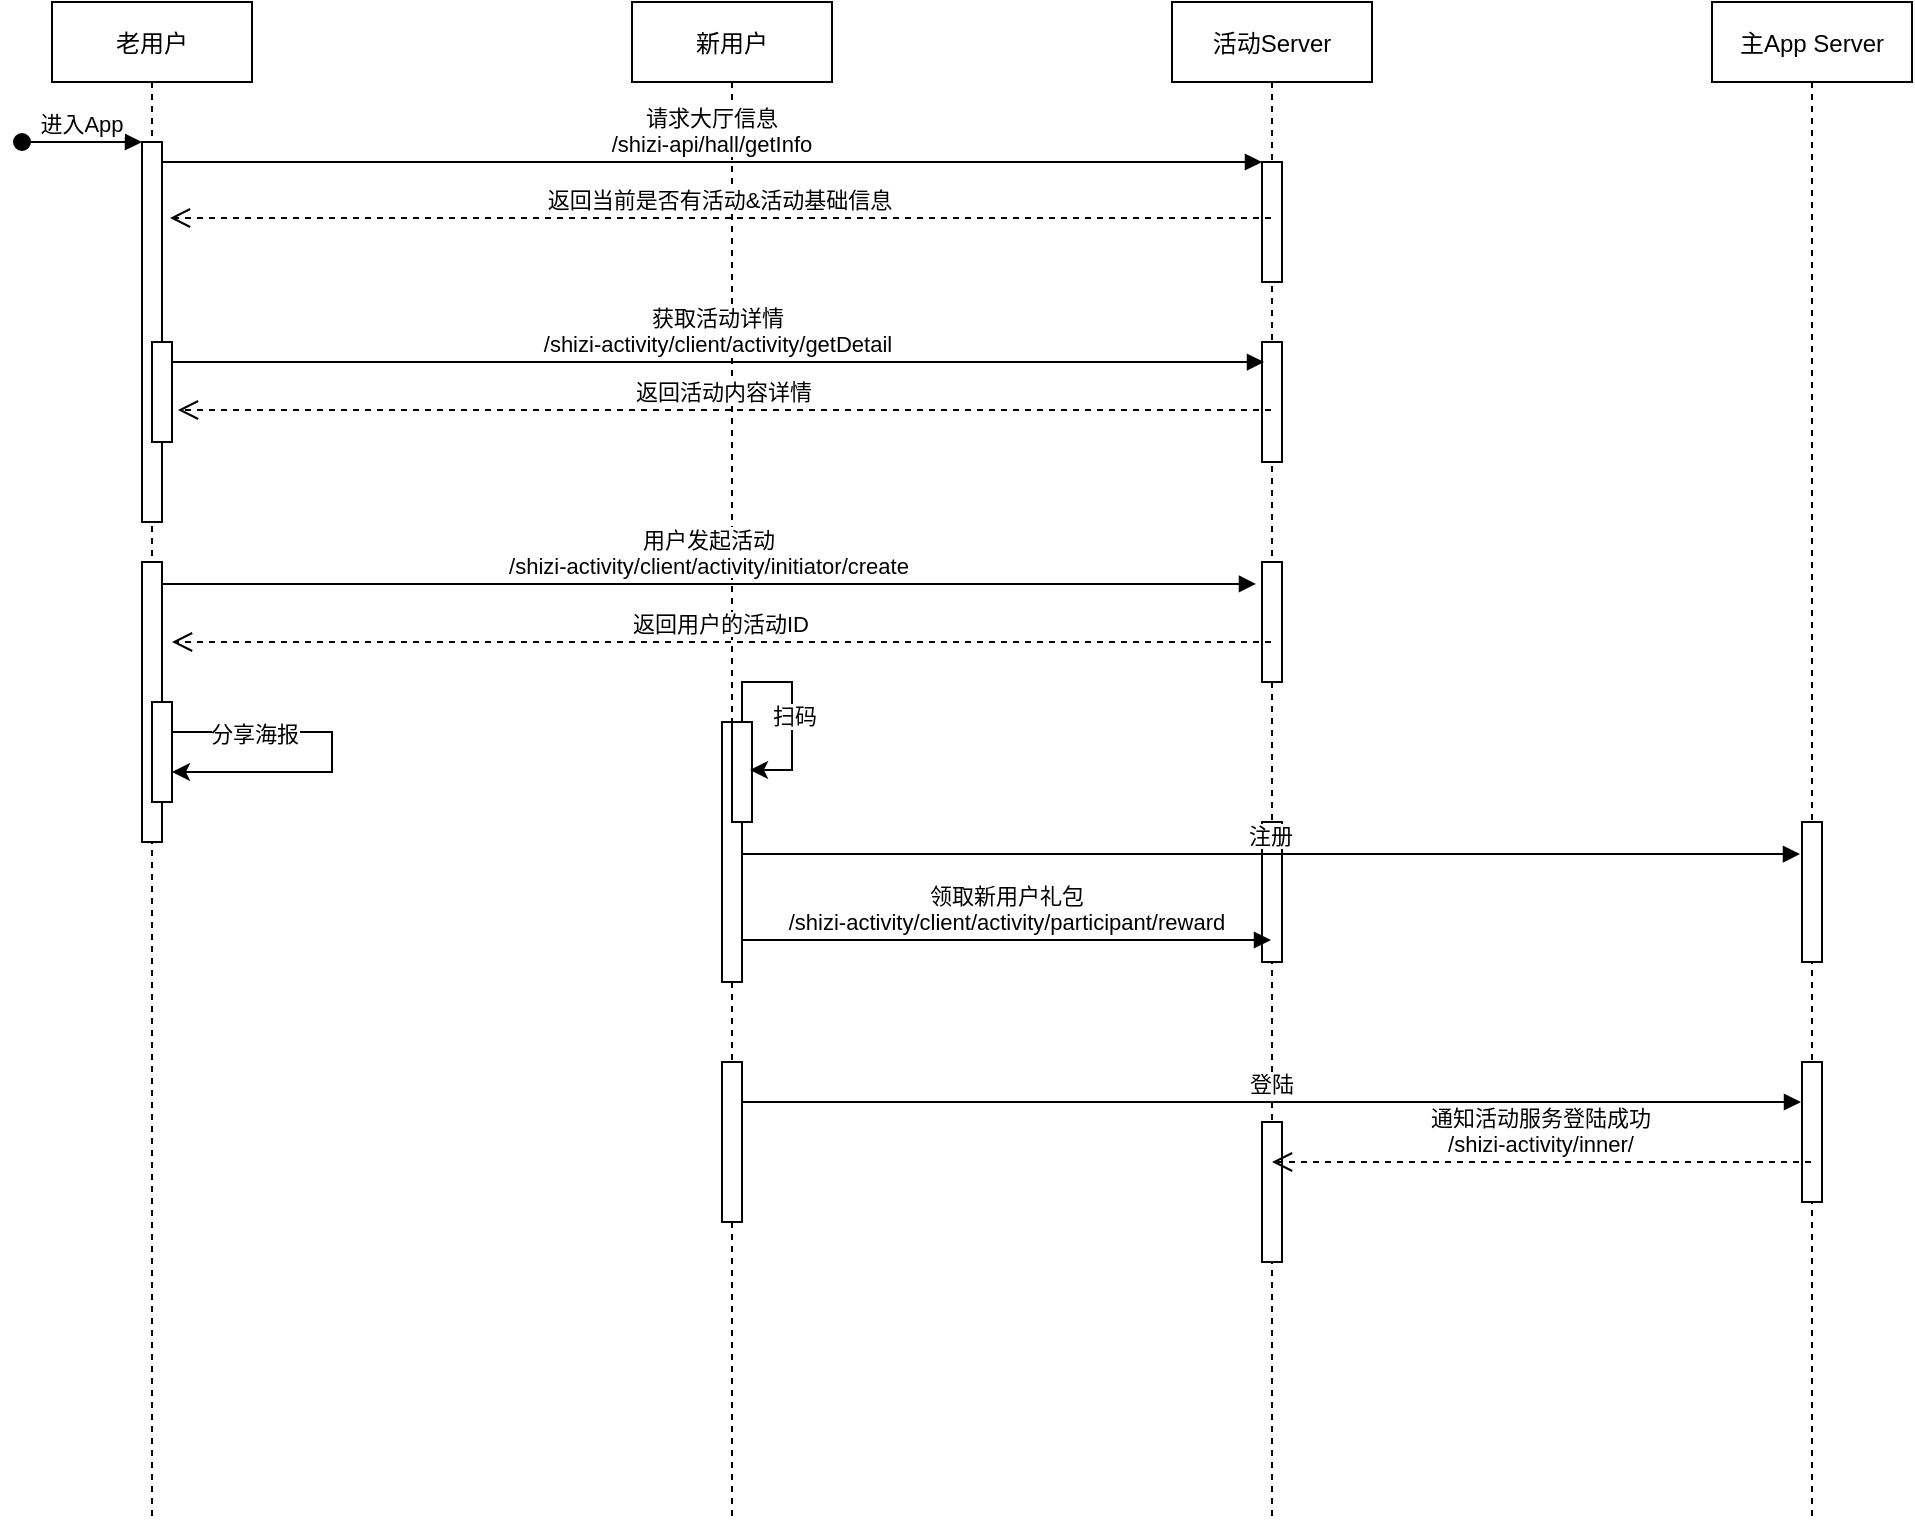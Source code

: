 <mxfile version="14.6.12" type="github">
  <diagram id="kgpKYQtTHZ0yAKxKKP6v" name="Page-1">
    <mxGraphModel dx="1298" dy="808" grid="1" gridSize="10" guides="1" tooltips="1" connect="1" arrows="1" fold="1" page="1" pageScale="1" pageWidth="850" pageHeight="1100" math="0" shadow="0">
      <root>
        <mxCell id="0" />
        <mxCell id="1" parent="0" />
        <mxCell id="3nuBFxr9cyL0pnOWT2aG-1" value="老用户" style="shape=umlLifeline;perimeter=lifelinePerimeter;container=1;collapsible=0;recursiveResize=0;rounded=0;shadow=0;strokeWidth=1;" parent="1" vertex="1">
          <mxGeometry x="120" y="80" width="100" height="760" as="geometry" />
        </mxCell>
        <mxCell id="3nuBFxr9cyL0pnOWT2aG-2" value="" style="points=[];perimeter=orthogonalPerimeter;rounded=0;shadow=0;strokeWidth=1;" parent="3nuBFxr9cyL0pnOWT2aG-1" vertex="1">
          <mxGeometry x="45" y="70" width="10" height="190" as="geometry" />
        </mxCell>
        <mxCell id="3nuBFxr9cyL0pnOWT2aG-3" value="进入App" style="verticalAlign=bottom;startArrow=oval;endArrow=block;startSize=8;shadow=0;strokeWidth=1;" parent="3nuBFxr9cyL0pnOWT2aG-1" target="3nuBFxr9cyL0pnOWT2aG-2" edge="1">
          <mxGeometry relative="1" as="geometry">
            <mxPoint x="-15" y="70" as="sourcePoint" />
          </mxGeometry>
        </mxCell>
        <mxCell id="3nuBFxr9cyL0pnOWT2aG-4" value="" style="points=[];perimeter=orthogonalPerimeter;rounded=0;shadow=0;strokeWidth=1;" parent="3nuBFxr9cyL0pnOWT2aG-1" vertex="1">
          <mxGeometry x="50" y="170" width="10" height="50" as="geometry" />
        </mxCell>
        <mxCell id="A21pDqTjCbYsjFOHH4IJ-16" value="" style="points=[];perimeter=orthogonalPerimeter;rounded=0;shadow=0;strokeWidth=1;" vertex="1" parent="3nuBFxr9cyL0pnOWT2aG-1">
          <mxGeometry x="45" y="280" width="10" height="140" as="geometry" />
        </mxCell>
        <mxCell id="3nuBFxr9cyL0pnOWT2aG-5" value="新用户" style="shape=umlLifeline;perimeter=lifelinePerimeter;container=1;collapsible=0;recursiveResize=0;rounded=0;shadow=0;strokeWidth=1;" parent="1" vertex="1">
          <mxGeometry x="410" y="80" width="100" height="760" as="geometry" />
        </mxCell>
        <mxCell id="3nuBFxr9cyL0pnOWT2aG-6" value="" style="points=[];perimeter=orthogonalPerimeter;rounded=0;shadow=0;strokeWidth=1;" parent="3nuBFxr9cyL0pnOWT2aG-5" vertex="1">
          <mxGeometry x="45" y="360" width="10" height="130" as="geometry" />
        </mxCell>
        <mxCell id="A21pDqTjCbYsjFOHH4IJ-37" value="" style="points=[];perimeter=orthogonalPerimeter;rounded=0;shadow=0;strokeWidth=1;" vertex="1" parent="3nuBFxr9cyL0pnOWT2aG-5">
          <mxGeometry x="45" y="530" width="10" height="80" as="geometry" />
        </mxCell>
        <mxCell id="3nuBFxr9cyL0pnOWT2aG-8" value="请求大厅信息&#xa;/shizi-api/hall/getInfo" style="verticalAlign=bottom;endArrow=block;entryX=0;entryY=0;shadow=0;strokeWidth=1;entryDx=0;entryDy=0;entryPerimeter=0;" parent="1" source="3nuBFxr9cyL0pnOWT2aG-2" target="A21pDqTjCbYsjFOHH4IJ-2" edge="1">
          <mxGeometry relative="1" as="geometry">
            <mxPoint x="275" y="160" as="sourcePoint" />
          </mxGeometry>
        </mxCell>
        <mxCell id="A21pDqTjCbYsjFOHH4IJ-1" value="活动Server" style="shape=umlLifeline;perimeter=lifelinePerimeter;container=1;collapsible=0;recursiveResize=0;rounded=0;shadow=0;strokeWidth=1;" vertex="1" parent="1">
          <mxGeometry x="680" y="80" width="100" height="760" as="geometry" />
        </mxCell>
        <mxCell id="A21pDqTjCbYsjFOHH4IJ-2" value="" style="points=[];perimeter=orthogonalPerimeter;rounded=0;shadow=0;strokeWidth=1;" vertex="1" parent="A21pDqTjCbYsjFOHH4IJ-1">
          <mxGeometry x="45" y="80" width="10" height="60" as="geometry" />
        </mxCell>
        <mxCell id="A21pDqTjCbYsjFOHH4IJ-12" value="" style="points=[];perimeter=orthogonalPerimeter;rounded=0;shadow=0;strokeWidth=1;" vertex="1" parent="A21pDqTjCbYsjFOHH4IJ-1">
          <mxGeometry x="45" y="170" width="10" height="60" as="geometry" />
        </mxCell>
        <mxCell id="A21pDqTjCbYsjFOHH4IJ-17" value="" style="points=[];perimeter=orthogonalPerimeter;rounded=0;shadow=0;strokeWidth=1;" vertex="1" parent="A21pDqTjCbYsjFOHH4IJ-1">
          <mxGeometry x="45" y="280" width="10" height="60" as="geometry" />
        </mxCell>
        <mxCell id="A21pDqTjCbYsjFOHH4IJ-25" value="" style="points=[];perimeter=orthogonalPerimeter;rounded=0;shadow=0;strokeWidth=1;" vertex="1" parent="A21pDqTjCbYsjFOHH4IJ-1">
          <mxGeometry x="45" y="410" width="10" height="70" as="geometry" />
        </mxCell>
        <mxCell id="A21pDqTjCbYsjFOHH4IJ-13" value="返回当前是否有活动&amp;活动基础信息" style="verticalAlign=bottom;endArrow=open;dashed=1;endSize=8;shadow=0;strokeWidth=1;entryX=1.4;entryY=0.2;entryDx=0;entryDy=0;entryPerimeter=0;" edge="1" parent="1" source="A21pDqTjCbYsjFOHH4IJ-1" target="3nuBFxr9cyL0pnOWT2aG-2">
          <mxGeometry relative="1" as="geometry">
            <mxPoint x="210" y="188" as="targetPoint" />
            <mxPoint x="380" y="340.0" as="sourcePoint" />
          </mxGeometry>
        </mxCell>
        <mxCell id="A21pDqTjCbYsjFOHH4IJ-14" value="获取活动详情&#xa;/shizi-activity/client/activity/getDetail" style="verticalAlign=bottom;endArrow=block;shadow=0;strokeWidth=1;entryX=0.1;entryY=0.167;entryDx=0;entryDy=0;entryPerimeter=0;" edge="1" parent="1" target="A21pDqTjCbYsjFOHH4IJ-12">
          <mxGeometry relative="1" as="geometry">
            <mxPoint x="180" y="260" as="sourcePoint" />
            <mxPoint x="530" y="260" as="targetPoint" />
          </mxGeometry>
        </mxCell>
        <mxCell id="A21pDqTjCbYsjFOHH4IJ-15" value="返回活动内容详情" style="verticalAlign=bottom;endArrow=open;dashed=1;endSize=8;shadow=0;strokeWidth=1;entryX=1.3;entryY=0.68;entryDx=0;entryDy=0;entryPerimeter=0;" edge="1" parent="1" source="A21pDqTjCbYsjFOHH4IJ-1" target="3nuBFxr9cyL0pnOWT2aG-4">
          <mxGeometry relative="1" as="geometry">
            <mxPoint x="200" y="270" as="targetPoint" />
            <mxPoint x="370" y="422.0" as="sourcePoint" />
          </mxGeometry>
        </mxCell>
        <mxCell id="A21pDqTjCbYsjFOHH4IJ-18" value="用户发起活动&#xa;/shizi-activity/client/activity/initiator/create" style="verticalAlign=bottom;endArrow=block;shadow=0;strokeWidth=1;entryX=-0.3;entryY=0.183;entryDx=0;entryDy=0;entryPerimeter=0;" edge="1" parent="1" source="A21pDqTjCbYsjFOHH4IJ-16" target="A21pDqTjCbYsjFOHH4IJ-17">
          <mxGeometry relative="1" as="geometry">
            <mxPoint x="180" y="370" as="sourcePoint" />
            <mxPoint x="536" y="370.02" as="targetPoint" />
          </mxGeometry>
        </mxCell>
        <mxCell id="A21pDqTjCbYsjFOHH4IJ-19" value="返回用户的活动ID" style="verticalAlign=bottom;endArrow=open;dashed=1;endSize=8;shadow=0;strokeWidth=1;" edge="1" parent="1" source="A21pDqTjCbYsjFOHH4IJ-1">
          <mxGeometry relative="1" as="geometry">
            <mxPoint x="180" y="400" as="targetPoint" />
            <mxPoint x="536.5" y="400" as="sourcePoint" />
          </mxGeometry>
        </mxCell>
        <mxCell id="A21pDqTjCbYsjFOHH4IJ-23" style="edgeStyle=orthogonalEdgeStyle;rounded=0;orthogonalLoop=1;jettySize=auto;html=1;" edge="1" parent="1" source="A21pDqTjCbYsjFOHH4IJ-22" target="A21pDqTjCbYsjFOHH4IJ-22">
          <mxGeometry relative="1" as="geometry">
            <mxPoint x="230" y="490" as="targetPoint" />
            <Array as="points">
              <mxPoint x="260" y="455" />
            </Array>
          </mxGeometry>
        </mxCell>
        <mxCell id="A21pDqTjCbYsjFOHH4IJ-24" value="分享海报" style="edgeLabel;html=1;align=center;verticalAlign=middle;resizable=0;points=[];" vertex="1" connectable="0" parent="A21pDqTjCbYsjFOHH4IJ-23">
          <mxGeometry x="-0.544" y="-1" relative="1" as="geometry">
            <mxPoint as="offset" />
          </mxGeometry>
        </mxCell>
        <mxCell id="A21pDqTjCbYsjFOHH4IJ-22" value="" style="points=[];perimeter=orthogonalPerimeter;rounded=0;shadow=0;strokeWidth=1;" vertex="1" parent="1">
          <mxGeometry x="170" y="430" width="10" height="50" as="geometry" />
        </mxCell>
        <mxCell id="A21pDqTjCbYsjFOHH4IJ-26" value="注册" style="verticalAlign=bottom;endArrow=block;shadow=0;strokeWidth=1;entryX=-0.1;entryY=0.229;entryDx=0;entryDy=0;entryPerimeter=0;" edge="1" parent="1" source="3nuBFxr9cyL0pnOWT2aG-6" target="A21pDqTjCbYsjFOHH4IJ-36">
          <mxGeometry relative="1" as="geometry">
            <mxPoint x="180" y="500" as="sourcePoint" />
            <mxPoint x="541" y="500" as="targetPoint" />
          </mxGeometry>
        </mxCell>
        <mxCell id="A21pDqTjCbYsjFOHH4IJ-27" value="" style="points=[];perimeter=orthogonalPerimeter;rounded=0;shadow=0;strokeWidth=1;" vertex="1" parent="1">
          <mxGeometry x="460" y="440" width="10" height="50" as="geometry" />
        </mxCell>
        <mxCell id="A21pDqTjCbYsjFOHH4IJ-29" style="edgeStyle=orthogonalEdgeStyle;rounded=0;orthogonalLoop=1;jettySize=auto;html=1;entryX=0.9;entryY=0.48;entryDx=0;entryDy=0;entryPerimeter=0;" edge="1" parent="1" source="A21pDqTjCbYsjFOHH4IJ-27" target="A21pDqTjCbYsjFOHH4IJ-27">
          <mxGeometry relative="1" as="geometry" />
        </mxCell>
        <mxCell id="A21pDqTjCbYsjFOHH4IJ-30" value="扫码" style="edgeLabel;html=1;align=center;verticalAlign=middle;resizable=0;points=[];" vertex="1" connectable="0" parent="A21pDqTjCbYsjFOHH4IJ-29">
          <mxGeometry x="0.127" y="1" relative="1" as="geometry">
            <mxPoint as="offset" />
          </mxGeometry>
        </mxCell>
        <mxCell id="A21pDqTjCbYsjFOHH4IJ-31" value="领取新用户礼包&#xa;/shizi-activity/client/activity/participant/reward" style="verticalAlign=bottom;endArrow=block;shadow=0;strokeWidth=1;" edge="1" parent="1">
          <mxGeometry relative="1" as="geometry">
            <mxPoint x="465" y="549" as="sourcePoint" />
            <mxPoint x="729.5" y="549" as="targetPoint" />
          </mxGeometry>
        </mxCell>
        <mxCell id="A21pDqTjCbYsjFOHH4IJ-32" value="主App Server" style="shape=umlLifeline;perimeter=lifelinePerimeter;container=1;collapsible=0;recursiveResize=0;rounded=0;shadow=0;strokeWidth=1;" vertex="1" parent="1">
          <mxGeometry x="950" y="80" width="100" height="760" as="geometry" />
        </mxCell>
        <mxCell id="A21pDqTjCbYsjFOHH4IJ-36" value="" style="points=[];perimeter=orthogonalPerimeter;rounded=0;shadow=0;strokeWidth=1;" vertex="1" parent="A21pDqTjCbYsjFOHH4IJ-32">
          <mxGeometry x="45" y="410" width="10" height="70" as="geometry" />
        </mxCell>
        <mxCell id="A21pDqTjCbYsjFOHH4IJ-39" value="" style="points=[];perimeter=orthogonalPerimeter;rounded=0;shadow=0;strokeWidth=1;" vertex="1" parent="A21pDqTjCbYsjFOHH4IJ-32">
          <mxGeometry x="45" y="530" width="10" height="70" as="geometry" />
        </mxCell>
        <mxCell id="A21pDqTjCbYsjFOHH4IJ-38" value="登陆" style="verticalAlign=bottom;endArrow=block;shadow=0;strokeWidth=1;entryX=-0.1;entryY=0.229;entryDx=0;entryDy=0;entryPerimeter=0;" edge="1" parent="1">
          <mxGeometry relative="1" as="geometry">
            <mxPoint x="465.5" y="630" as="sourcePoint" />
            <mxPoint x="994.5" y="630" as="targetPoint" />
          </mxGeometry>
        </mxCell>
        <mxCell id="A21pDqTjCbYsjFOHH4IJ-40" value="" style="points=[];perimeter=orthogonalPerimeter;rounded=0;shadow=0;strokeWidth=1;" vertex="1" parent="1">
          <mxGeometry x="725" y="640" width="10" height="70" as="geometry" />
        </mxCell>
        <mxCell id="A21pDqTjCbYsjFOHH4IJ-41" value="通知活动服务登陆成功&#xa;/shizi-activity/inner/" style="verticalAlign=bottom;endArrow=open;dashed=1;endSize=8;shadow=0;strokeWidth=1;" edge="1" parent="1">
          <mxGeometry relative="1" as="geometry">
            <mxPoint x="730" y="660" as="targetPoint" />
            <mxPoint x="999.5" y="660" as="sourcePoint" />
          </mxGeometry>
        </mxCell>
      </root>
    </mxGraphModel>
  </diagram>
</mxfile>
